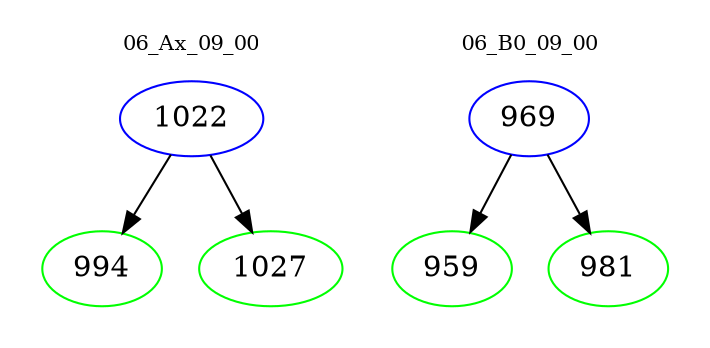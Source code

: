 digraph{
subgraph cluster_0 {
color = white
label = "06_Ax_09_00";
fontsize=10;
T0_1022 [label="1022", color="blue"]
T0_1022 -> T0_994 [color="black"]
T0_994 [label="994", color="green"]
T0_1022 -> T0_1027 [color="black"]
T0_1027 [label="1027", color="green"]
}
subgraph cluster_1 {
color = white
label = "06_B0_09_00";
fontsize=10;
T1_969 [label="969", color="blue"]
T1_969 -> T1_959 [color="black"]
T1_959 [label="959", color="green"]
T1_969 -> T1_981 [color="black"]
T1_981 [label="981", color="green"]
}
}
